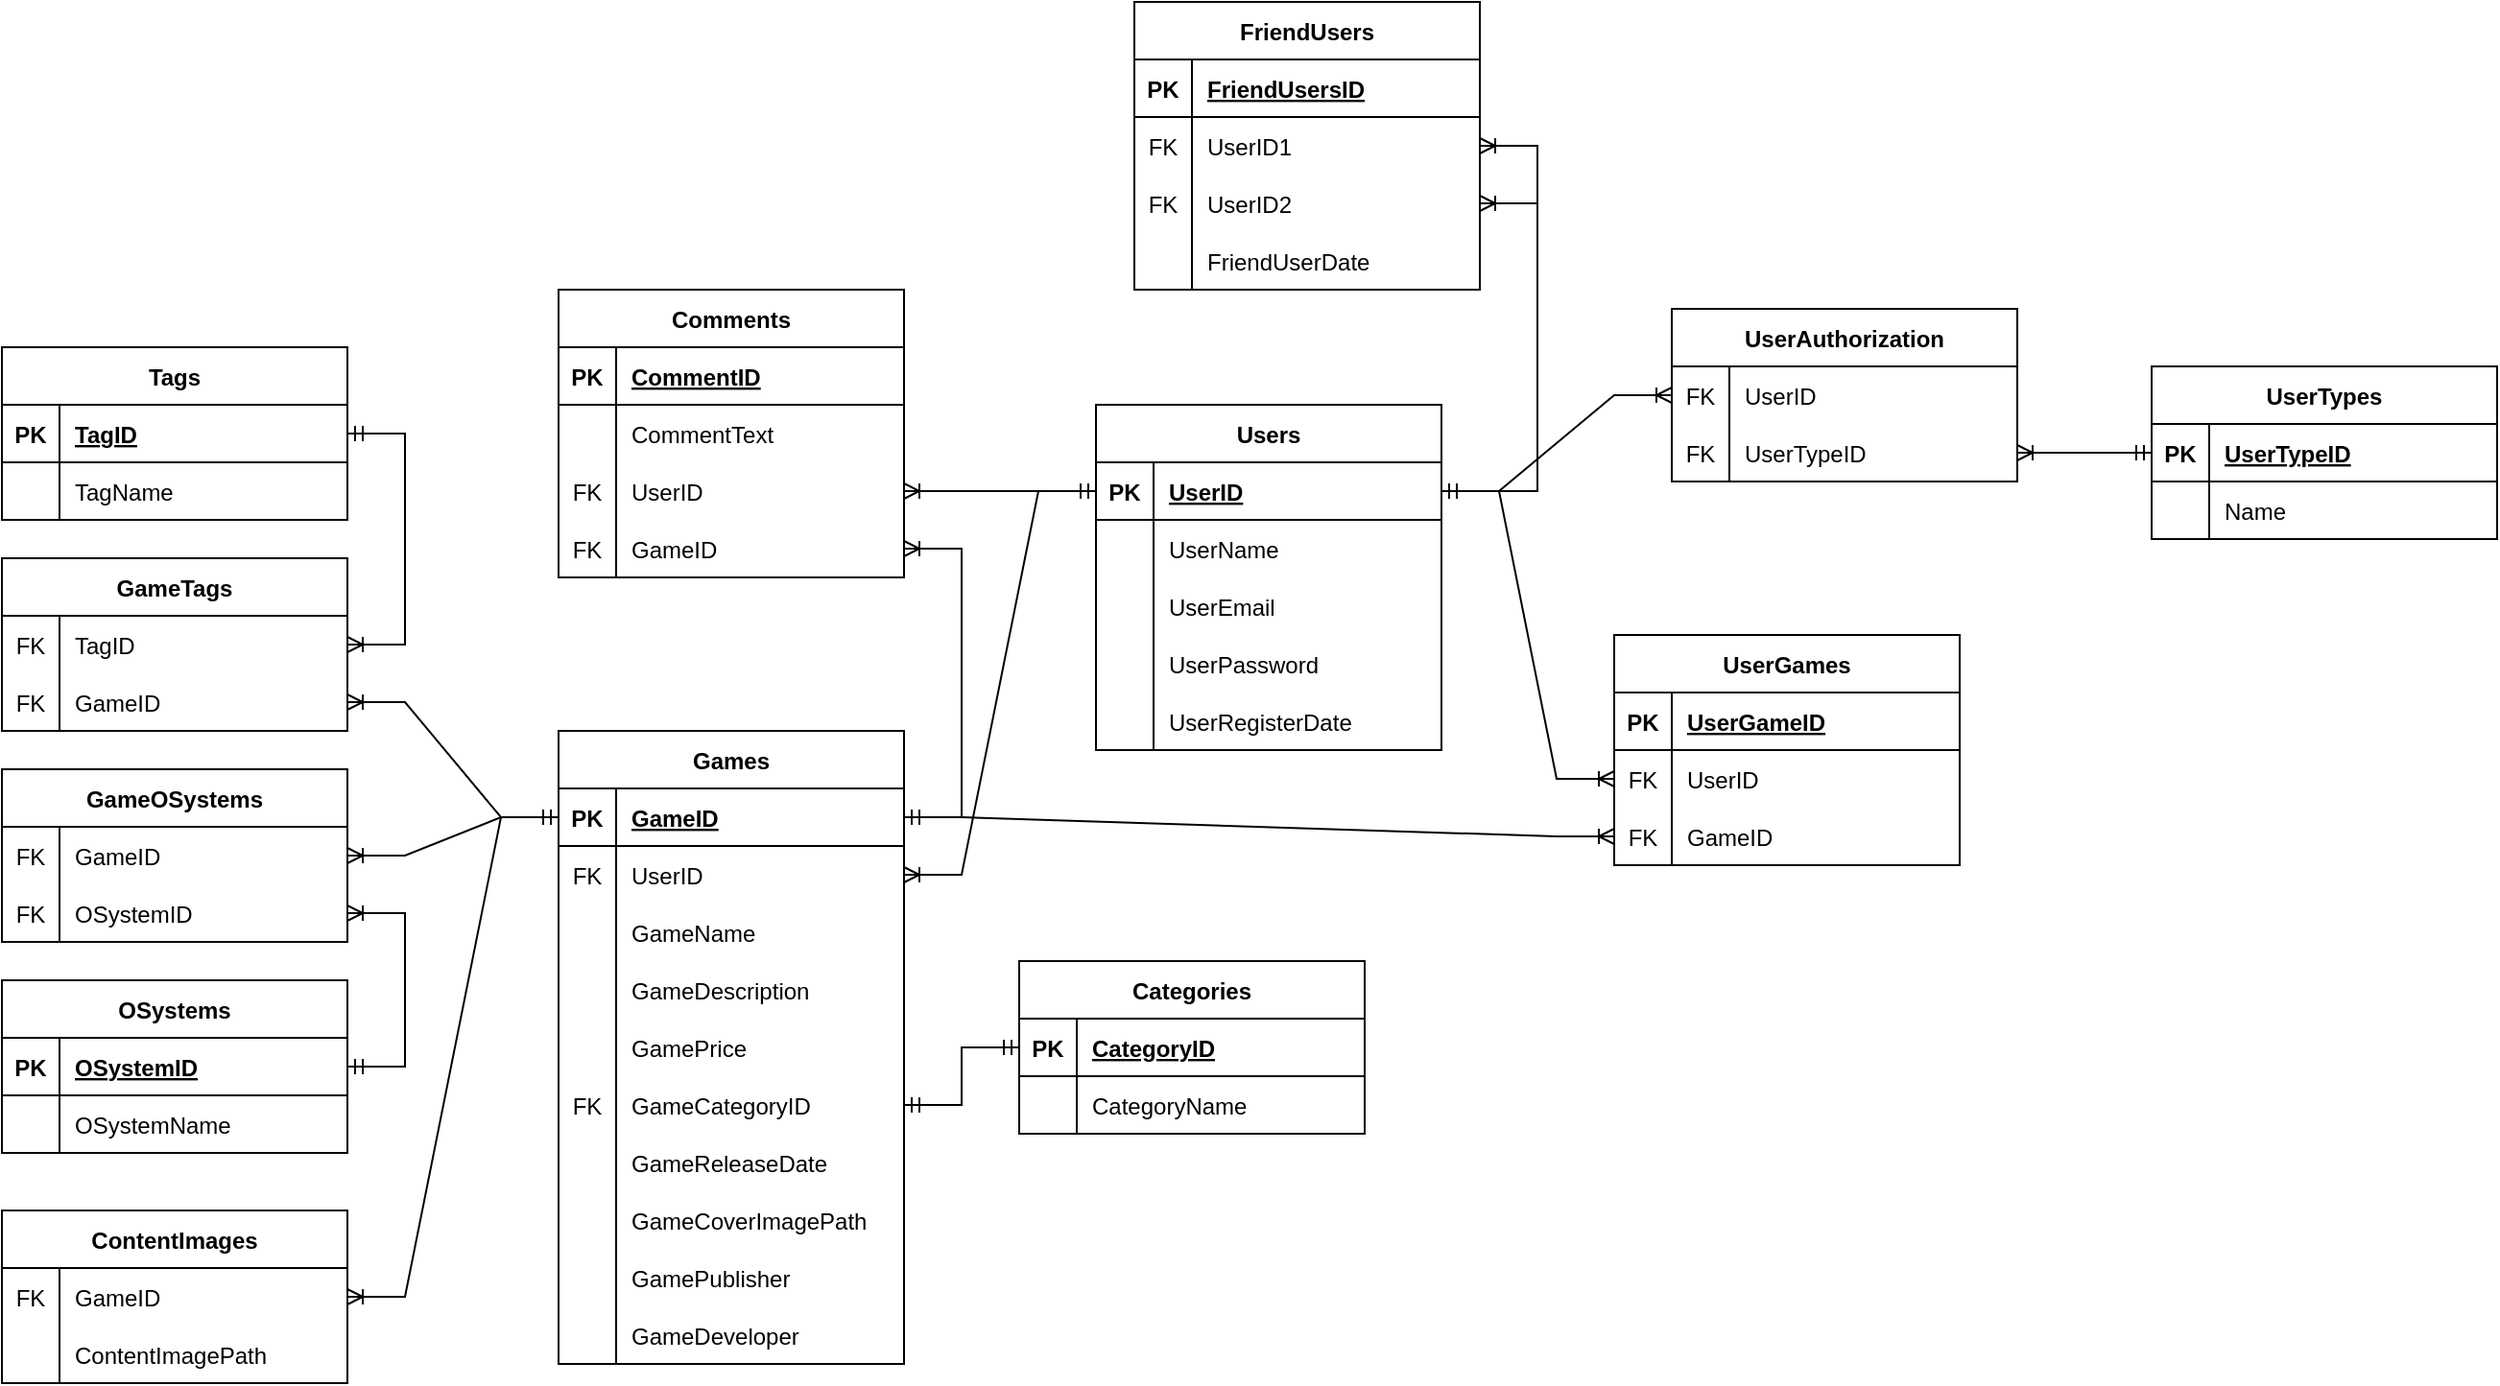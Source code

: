 <mxfile version="19.0.3" type="device"><diagram id="scyIIqfr-kpVfXz4XyPz" name="Page-1"><mxGraphModel dx="1984" dy="579" grid="1" gridSize="10" guides="1" tooltips="1" connect="1" arrows="1" fold="1" page="1" pageScale="1" pageWidth="1100" pageHeight="850" math="0" shadow="0"><root><mxCell id="0"/><mxCell id="1" parent="0"/><mxCell id="NjqpT99SdC8Gjgqc2_1B-8" value="Categories" style="shape=table;startSize=30;container=1;collapsible=1;childLayout=tableLayout;fixedRows=1;rowLines=0;fontStyle=1;align=center;resizeLast=1;" parent="1" vertex="1"><mxGeometry x="-550" y="500" width="180" height="90" as="geometry"/></mxCell><mxCell id="NjqpT99SdC8Gjgqc2_1B-9" value="" style="shape=tableRow;horizontal=0;startSize=0;swimlaneHead=0;swimlaneBody=0;fillColor=none;collapsible=0;dropTarget=0;points=[[0,0.5],[1,0.5]];portConstraint=eastwest;top=0;left=0;right=0;bottom=1;" parent="NjqpT99SdC8Gjgqc2_1B-8" vertex="1"><mxGeometry y="30" width="180" height="30" as="geometry"/></mxCell><mxCell id="NjqpT99SdC8Gjgqc2_1B-10" value="PK" style="shape=partialRectangle;connectable=0;fillColor=none;top=0;left=0;bottom=0;right=0;fontStyle=1;overflow=hidden;" parent="NjqpT99SdC8Gjgqc2_1B-9" vertex="1"><mxGeometry width="30" height="30" as="geometry"><mxRectangle width="30" height="30" as="alternateBounds"/></mxGeometry></mxCell><mxCell id="NjqpT99SdC8Gjgqc2_1B-11" value="CategoryID" style="shape=partialRectangle;connectable=0;fillColor=none;top=0;left=0;bottom=0;right=0;align=left;spacingLeft=6;fontStyle=5;overflow=hidden;" parent="NjqpT99SdC8Gjgqc2_1B-9" vertex="1"><mxGeometry x="30" width="150" height="30" as="geometry"><mxRectangle width="150" height="30" as="alternateBounds"/></mxGeometry></mxCell><mxCell id="NjqpT99SdC8Gjgqc2_1B-12" value="" style="shape=tableRow;horizontal=0;startSize=0;swimlaneHead=0;swimlaneBody=0;fillColor=none;collapsible=0;dropTarget=0;points=[[0,0.5],[1,0.5]];portConstraint=eastwest;top=0;left=0;right=0;bottom=0;" parent="NjqpT99SdC8Gjgqc2_1B-8" vertex="1"><mxGeometry y="60" width="180" height="30" as="geometry"/></mxCell><mxCell id="NjqpT99SdC8Gjgqc2_1B-13" value="" style="shape=partialRectangle;connectable=0;fillColor=none;top=0;left=0;bottom=0;right=0;editable=1;overflow=hidden;" parent="NjqpT99SdC8Gjgqc2_1B-12" vertex="1"><mxGeometry width="30" height="30" as="geometry"><mxRectangle width="30" height="30" as="alternateBounds"/></mxGeometry></mxCell><mxCell id="NjqpT99SdC8Gjgqc2_1B-14" value="CategoryName" style="shape=partialRectangle;connectable=0;fillColor=none;top=0;left=0;bottom=0;right=0;align=left;spacingLeft=6;overflow=hidden;" parent="NjqpT99SdC8Gjgqc2_1B-12" vertex="1"><mxGeometry x="30" width="150" height="30" as="geometry"><mxRectangle width="150" height="30" as="alternateBounds"/></mxGeometry></mxCell><mxCell id="NjqpT99SdC8Gjgqc2_1B-21" value="Games" style="shape=table;startSize=30;container=1;collapsible=1;childLayout=tableLayout;fixedRows=1;rowLines=0;fontStyle=1;align=center;resizeLast=1;" parent="1" vertex="1"><mxGeometry x="-790" y="380" width="180" height="330" as="geometry"/></mxCell><mxCell id="NjqpT99SdC8Gjgqc2_1B-22" value="" style="shape=tableRow;horizontal=0;startSize=0;swimlaneHead=0;swimlaneBody=0;fillColor=none;collapsible=0;dropTarget=0;points=[[0,0.5],[1,0.5]];portConstraint=eastwest;top=0;left=0;right=0;bottom=1;" parent="NjqpT99SdC8Gjgqc2_1B-21" vertex="1"><mxGeometry y="30" width="180" height="30" as="geometry"/></mxCell><mxCell id="NjqpT99SdC8Gjgqc2_1B-23" value="PK" style="shape=partialRectangle;connectable=0;fillColor=none;top=0;left=0;bottom=0;right=0;fontStyle=1;overflow=hidden;" parent="NjqpT99SdC8Gjgqc2_1B-22" vertex="1"><mxGeometry width="30" height="30" as="geometry"><mxRectangle width="30" height="30" as="alternateBounds"/></mxGeometry></mxCell><mxCell id="NjqpT99SdC8Gjgqc2_1B-24" value="GameID" style="shape=partialRectangle;connectable=0;fillColor=none;top=0;left=0;bottom=0;right=0;align=left;spacingLeft=6;fontStyle=5;overflow=hidden;" parent="NjqpT99SdC8Gjgqc2_1B-22" vertex="1"><mxGeometry x="30" width="150" height="30" as="geometry"><mxRectangle width="150" height="30" as="alternateBounds"/></mxGeometry></mxCell><mxCell id="NjqpT99SdC8Gjgqc2_1B-25" value="" style="shape=tableRow;horizontal=0;startSize=0;swimlaneHead=0;swimlaneBody=0;fillColor=none;collapsible=0;dropTarget=0;points=[[0,0.5],[1,0.5]];portConstraint=eastwest;top=0;left=0;right=0;bottom=0;" parent="NjqpT99SdC8Gjgqc2_1B-21" vertex="1"><mxGeometry y="60" width="180" height="30" as="geometry"/></mxCell><mxCell id="NjqpT99SdC8Gjgqc2_1B-26" value="FK" style="shape=partialRectangle;connectable=0;fillColor=none;top=0;left=0;bottom=0;right=0;editable=1;overflow=hidden;" parent="NjqpT99SdC8Gjgqc2_1B-25" vertex="1"><mxGeometry width="30" height="30" as="geometry"><mxRectangle width="30" height="30" as="alternateBounds"/></mxGeometry></mxCell><mxCell id="NjqpT99SdC8Gjgqc2_1B-27" value="UserID" style="shape=partialRectangle;connectable=0;fillColor=none;top=0;left=0;bottom=0;right=0;align=left;spacingLeft=6;overflow=hidden;" parent="NjqpT99SdC8Gjgqc2_1B-25" vertex="1"><mxGeometry x="30" width="150" height="30" as="geometry"><mxRectangle width="150" height="30" as="alternateBounds"/></mxGeometry></mxCell><mxCell id="QBlf91Bmi-4nDLLHjHMf-2" value="" style="shape=tableRow;horizontal=0;startSize=0;swimlaneHead=0;swimlaneBody=0;fillColor=none;collapsible=0;dropTarget=0;points=[[0,0.5],[1,0.5]];portConstraint=eastwest;top=0;left=0;right=0;bottom=0;" parent="NjqpT99SdC8Gjgqc2_1B-21" vertex="1"><mxGeometry y="90" width="180" height="30" as="geometry"/></mxCell><mxCell id="QBlf91Bmi-4nDLLHjHMf-3" value="" style="shape=partialRectangle;connectable=0;fillColor=none;top=0;left=0;bottom=0;right=0;editable=1;overflow=hidden;" parent="QBlf91Bmi-4nDLLHjHMf-2" vertex="1"><mxGeometry width="30" height="30" as="geometry"><mxRectangle width="30" height="30" as="alternateBounds"/></mxGeometry></mxCell><mxCell id="QBlf91Bmi-4nDLLHjHMf-4" value="GameName" style="shape=partialRectangle;connectable=0;fillColor=none;top=0;left=0;bottom=0;right=0;align=left;spacingLeft=6;overflow=hidden;" parent="QBlf91Bmi-4nDLLHjHMf-2" vertex="1"><mxGeometry x="30" width="150" height="30" as="geometry"><mxRectangle width="150" height="30" as="alternateBounds"/></mxGeometry></mxCell><mxCell id="TWjrCSAKdJMOep5L-eXW-1" value="" style="shape=tableRow;horizontal=0;startSize=0;swimlaneHead=0;swimlaneBody=0;fillColor=none;collapsible=0;dropTarget=0;points=[[0,0.5],[1,0.5]];portConstraint=eastwest;top=0;left=0;right=0;bottom=0;" parent="NjqpT99SdC8Gjgqc2_1B-21" vertex="1"><mxGeometry y="120" width="180" height="30" as="geometry"/></mxCell><mxCell id="TWjrCSAKdJMOep5L-eXW-2" value="" style="shape=partialRectangle;connectable=0;fillColor=none;top=0;left=0;bottom=0;right=0;editable=1;overflow=hidden;" parent="TWjrCSAKdJMOep5L-eXW-1" vertex="1"><mxGeometry width="30" height="30" as="geometry"><mxRectangle width="30" height="30" as="alternateBounds"/></mxGeometry></mxCell><mxCell id="TWjrCSAKdJMOep5L-eXW-3" value="GameDescription" style="shape=partialRectangle;connectable=0;fillColor=none;top=0;left=0;bottom=0;right=0;align=left;spacingLeft=6;overflow=hidden;" parent="TWjrCSAKdJMOep5L-eXW-1" vertex="1"><mxGeometry x="30" width="150" height="30" as="geometry"><mxRectangle width="150" height="30" as="alternateBounds"/></mxGeometry></mxCell><mxCell id="NjqpT99SdC8Gjgqc2_1B-28" value="" style="shape=tableRow;horizontal=0;startSize=0;swimlaneHead=0;swimlaneBody=0;fillColor=none;collapsible=0;dropTarget=0;points=[[0,0.5],[1,0.5]];portConstraint=eastwest;top=0;left=0;right=0;bottom=0;" parent="NjqpT99SdC8Gjgqc2_1B-21" vertex="1"><mxGeometry y="150" width="180" height="30" as="geometry"/></mxCell><mxCell id="NjqpT99SdC8Gjgqc2_1B-29" value="" style="shape=partialRectangle;connectable=0;fillColor=none;top=0;left=0;bottom=0;right=0;editable=1;overflow=hidden;" parent="NjqpT99SdC8Gjgqc2_1B-28" vertex="1"><mxGeometry width="30" height="30" as="geometry"><mxRectangle width="30" height="30" as="alternateBounds"/></mxGeometry></mxCell><mxCell id="NjqpT99SdC8Gjgqc2_1B-30" value="GamePrice" style="shape=partialRectangle;connectable=0;fillColor=none;top=0;left=0;bottom=0;right=0;align=left;spacingLeft=6;overflow=hidden;" parent="NjqpT99SdC8Gjgqc2_1B-28" vertex="1"><mxGeometry x="30" width="150" height="30" as="geometry"><mxRectangle width="150" height="30" as="alternateBounds"/></mxGeometry></mxCell><mxCell id="NjqpT99SdC8Gjgqc2_1B-31" value="" style="shape=tableRow;horizontal=0;startSize=0;swimlaneHead=0;swimlaneBody=0;fillColor=none;collapsible=0;dropTarget=0;points=[[0,0.5],[1,0.5]];portConstraint=eastwest;top=0;left=0;right=0;bottom=0;" parent="NjqpT99SdC8Gjgqc2_1B-21" vertex="1"><mxGeometry y="180" width="180" height="30" as="geometry"/></mxCell><mxCell id="NjqpT99SdC8Gjgqc2_1B-32" value="FK" style="shape=partialRectangle;connectable=0;fillColor=none;top=0;left=0;bottom=0;right=0;editable=1;overflow=hidden;" parent="NjqpT99SdC8Gjgqc2_1B-31" vertex="1"><mxGeometry width="30" height="30" as="geometry"><mxRectangle width="30" height="30" as="alternateBounds"/></mxGeometry></mxCell><mxCell id="NjqpT99SdC8Gjgqc2_1B-33" value="GameCategoryID" style="shape=partialRectangle;connectable=0;fillColor=none;top=0;left=0;bottom=0;right=0;align=left;spacingLeft=6;overflow=hidden;" parent="NjqpT99SdC8Gjgqc2_1B-31" vertex="1"><mxGeometry x="30" width="150" height="30" as="geometry"><mxRectangle width="150" height="30" as="alternateBounds"/></mxGeometry></mxCell><mxCell id="VVnGTxuA9NCkYl98mLAc-2" value="" style="shape=tableRow;horizontal=0;startSize=0;swimlaneHead=0;swimlaneBody=0;fillColor=none;collapsible=0;dropTarget=0;points=[[0,0.5],[1,0.5]];portConstraint=eastwest;top=0;left=0;right=0;bottom=0;" parent="NjqpT99SdC8Gjgqc2_1B-21" vertex="1"><mxGeometry y="210" width="180" height="30" as="geometry"/></mxCell><mxCell id="VVnGTxuA9NCkYl98mLAc-3" value="" style="shape=partialRectangle;connectable=0;fillColor=none;top=0;left=0;bottom=0;right=0;editable=1;overflow=hidden;" parent="VVnGTxuA9NCkYl98mLAc-2" vertex="1"><mxGeometry width="30" height="30" as="geometry"><mxRectangle width="30" height="30" as="alternateBounds"/></mxGeometry></mxCell><mxCell id="VVnGTxuA9NCkYl98mLAc-4" value="GameReleaseDate" style="shape=partialRectangle;connectable=0;fillColor=none;top=0;left=0;bottom=0;right=0;align=left;spacingLeft=6;overflow=hidden;" parent="VVnGTxuA9NCkYl98mLAc-2" vertex="1"><mxGeometry x="30" width="150" height="30" as="geometry"><mxRectangle width="150" height="30" as="alternateBounds"/></mxGeometry></mxCell><mxCell id="VVnGTxuA9NCkYl98mLAc-215" value="" style="shape=tableRow;horizontal=0;startSize=0;swimlaneHead=0;swimlaneBody=0;fillColor=none;collapsible=0;dropTarget=0;points=[[0,0.5],[1,0.5]];portConstraint=eastwest;top=0;left=0;right=0;bottom=0;" parent="NjqpT99SdC8Gjgqc2_1B-21" vertex="1"><mxGeometry y="240" width="180" height="30" as="geometry"/></mxCell><mxCell id="VVnGTxuA9NCkYl98mLAc-216" value="" style="shape=partialRectangle;connectable=0;fillColor=none;top=0;left=0;bottom=0;right=0;editable=1;overflow=hidden;" parent="VVnGTxuA9NCkYl98mLAc-215" vertex="1"><mxGeometry width="30" height="30" as="geometry"><mxRectangle width="30" height="30" as="alternateBounds"/></mxGeometry></mxCell><mxCell id="VVnGTxuA9NCkYl98mLAc-217" value="GameCoverImagePath" style="shape=partialRectangle;connectable=0;fillColor=none;top=0;left=0;bottom=0;right=0;align=left;spacingLeft=6;overflow=hidden;" parent="VVnGTxuA9NCkYl98mLAc-215" vertex="1"><mxGeometry x="30" width="150" height="30" as="geometry"><mxRectangle width="150" height="30" as="alternateBounds"/></mxGeometry></mxCell><mxCell id="TWjrCSAKdJMOep5L-eXW-4" value="" style="shape=tableRow;horizontal=0;startSize=0;swimlaneHead=0;swimlaneBody=0;fillColor=none;collapsible=0;dropTarget=0;points=[[0,0.5],[1,0.5]];portConstraint=eastwest;top=0;left=0;right=0;bottom=0;" parent="NjqpT99SdC8Gjgqc2_1B-21" vertex="1"><mxGeometry y="270" width="180" height="30" as="geometry"/></mxCell><mxCell id="TWjrCSAKdJMOep5L-eXW-5" value="" style="shape=partialRectangle;connectable=0;fillColor=none;top=0;left=0;bottom=0;right=0;editable=1;overflow=hidden;" parent="TWjrCSAKdJMOep5L-eXW-4" vertex="1"><mxGeometry width="30" height="30" as="geometry"><mxRectangle width="30" height="30" as="alternateBounds"/></mxGeometry></mxCell><mxCell id="TWjrCSAKdJMOep5L-eXW-6" value="GamePublisher" style="shape=partialRectangle;connectable=0;fillColor=none;top=0;left=0;bottom=0;right=0;align=left;spacingLeft=6;overflow=hidden;" parent="TWjrCSAKdJMOep5L-eXW-4" vertex="1"><mxGeometry x="30" width="150" height="30" as="geometry"><mxRectangle width="150" height="30" as="alternateBounds"/></mxGeometry></mxCell><mxCell id="TWjrCSAKdJMOep5L-eXW-7" value="" style="shape=tableRow;horizontal=0;startSize=0;swimlaneHead=0;swimlaneBody=0;fillColor=none;collapsible=0;dropTarget=0;points=[[0,0.5],[1,0.5]];portConstraint=eastwest;top=0;left=0;right=0;bottom=0;" parent="NjqpT99SdC8Gjgqc2_1B-21" vertex="1"><mxGeometry y="300" width="180" height="30" as="geometry"/></mxCell><mxCell id="TWjrCSAKdJMOep5L-eXW-8" value="" style="shape=partialRectangle;connectable=0;fillColor=none;top=0;left=0;bottom=0;right=0;editable=1;overflow=hidden;" parent="TWjrCSAKdJMOep5L-eXW-7" vertex="1"><mxGeometry width="30" height="30" as="geometry"><mxRectangle width="30" height="30" as="alternateBounds"/></mxGeometry></mxCell><mxCell id="TWjrCSAKdJMOep5L-eXW-9" value="GameDeveloper" style="shape=partialRectangle;connectable=0;fillColor=none;top=0;left=0;bottom=0;right=0;align=left;spacingLeft=6;overflow=hidden;" parent="TWjrCSAKdJMOep5L-eXW-7" vertex="1"><mxGeometry x="30" width="150" height="30" as="geometry"><mxRectangle width="150" height="30" as="alternateBounds"/></mxGeometry></mxCell><mxCell id="VVnGTxuA9NCkYl98mLAc-77" value="Users" style="shape=table;startSize=30;container=1;collapsible=1;childLayout=tableLayout;fixedRows=1;rowLines=0;fontStyle=1;align=center;resizeLast=1;" parent="1" vertex="1"><mxGeometry x="-510" y="210" width="180" height="180" as="geometry"/></mxCell><mxCell id="VVnGTxuA9NCkYl98mLAc-78" value="" style="shape=tableRow;horizontal=0;startSize=0;swimlaneHead=0;swimlaneBody=0;fillColor=none;collapsible=0;dropTarget=0;points=[[0,0.5],[1,0.5]];portConstraint=eastwest;top=0;left=0;right=0;bottom=1;" parent="VVnGTxuA9NCkYl98mLAc-77" vertex="1"><mxGeometry y="30" width="180" height="30" as="geometry"/></mxCell><mxCell id="VVnGTxuA9NCkYl98mLAc-79" value="PK" style="shape=partialRectangle;connectable=0;fillColor=none;top=0;left=0;bottom=0;right=0;fontStyle=1;overflow=hidden;" parent="VVnGTxuA9NCkYl98mLAc-78" vertex="1"><mxGeometry width="30" height="30" as="geometry"><mxRectangle width="30" height="30" as="alternateBounds"/></mxGeometry></mxCell><mxCell id="VVnGTxuA9NCkYl98mLAc-80" value="UserID" style="shape=partialRectangle;connectable=0;fillColor=none;top=0;left=0;bottom=0;right=0;align=left;spacingLeft=6;fontStyle=5;overflow=hidden;" parent="VVnGTxuA9NCkYl98mLAc-78" vertex="1"><mxGeometry x="30" width="150" height="30" as="geometry"><mxRectangle width="150" height="30" as="alternateBounds"/></mxGeometry></mxCell><mxCell id="VVnGTxuA9NCkYl98mLAc-84" value="" style="shape=tableRow;horizontal=0;startSize=0;swimlaneHead=0;swimlaneBody=0;fillColor=none;collapsible=0;dropTarget=0;points=[[0,0.5],[1,0.5]];portConstraint=eastwest;top=0;left=0;right=0;bottom=0;" parent="VVnGTxuA9NCkYl98mLAc-77" vertex="1"><mxGeometry y="60" width="180" height="30" as="geometry"/></mxCell><mxCell id="VVnGTxuA9NCkYl98mLAc-85" value="" style="shape=partialRectangle;connectable=0;fillColor=none;top=0;left=0;bottom=0;right=0;editable=1;overflow=hidden;" parent="VVnGTxuA9NCkYl98mLAc-84" vertex="1"><mxGeometry width="30" height="30" as="geometry"><mxRectangle width="30" height="30" as="alternateBounds"/></mxGeometry></mxCell><mxCell id="VVnGTxuA9NCkYl98mLAc-86" value="UserName" style="shape=partialRectangle;connectable=0;fillColor=none;top=0;left=0;bottom=0;right=0;align=left;spacingLeft=6;overflow=hidden;" parent="VVnGTxuA9NCkYl98mLAc-84" vertex="1"><mxGeometry x="30" width="150" height="30" as="geometry"><mxRectangle width="150" height="30" as="alternateBounds"/></mxGeometry></mxCell><mxCell id="VVnGTxuA9NCkYl98mLAc-87" value="" style="shape=tableRow;horizontal=0;startSize=0;swimlaneHead=0;swimlaneBody=0;fillColor=none;collapsible=0;dropTarget=0;points=[[0,0.5],[1,0.5]];portConstraint=eastwest;top=0;left=0;right=0;bottom=0;" parent="VVnGTxuA9NCkYl98mLAc-77" vertex="1"><mxGeometry y="90" width="180" height="30" as="geometry"/></mxCell><mxCell id="VVnGTxuA9NCkYl98mLAc-88" value="" style="shape=partialRectangle;connectable=0;fillColor=none;top=0;left=0;bottom=0;right=0;editable=1;overflow=hidden;" parent="VVnGTxuA9NCkYl98mLAc-87" vertex="1"><mxGeometry width="30" height="30" as="geometry"><mxRectangle width="30" height="30" as="alternateBounds"/></mxGeometry></mxCell><mxCell id="VVnGTxuA9NCkYl98mLAc-89" value="UserEmail" style="shape=partialRectangle;connectable=0;fillColor=none;top=0;left=0;bottom=0;right=0;align=left;spacingLeft=6;overflow=hidden;" parent="VVnGTxuA9NCkYl98mLAc-87" vertex="1"><mxGeometry x="30" width="150" height="30" as="geometry"><mxRectangle width="150" height="30" as="alternateBounds"/></mxGeometry></mxCell><mxCell id="VVnGTxuA9NCkYl98mLAc-90" value="" style="shape=tableRow;horizontal=0;startSize=0;swimlaneHead=0;swimlaneBody=0;fillColor=none;collapsible=0;dropTarget=0;points=[[0,0.5],[1,0.5]];portConstraint=eastwest;top=0;left=0;right=0;bottom=0;" parent="VVnGTxuA9NCkYl98mLAc-77" vertex="1"><mxGeometry y="120" width="180" height="30" as="geometry"/></mxCell><mxCell id="VVnGTxuA9NCkYl98mLAc-91" value="" style="shape=partialRectangle;connectable=0;fillColor=none;top=0;left=0;bottom=0;right=0;editable=1;overflow=hidden;" parent="VVnGTxuA9NCkYl98mLAc-90" vertex="1"><mxGeometry width="30" height="30" as="geometry"><mxRectangle width="30" height="30" as="alternateBounds"/></mxGeometry></mxCell><mxCell id="VVnGTxuA9NCkYl98mLAc-92" value="UserPassword" style="shape=partialRectangle;connectable=0;fillColor=none;top=0;left=0;bottom=0;right=0;align=left;spacingLeft=6;overflow=hidden;" parent="VVnGTxuA9NCkYl98mLAc-90" vertex="1"><mxGeometry x="30" width="150" height="30" as="geometry"><mxRectangle width="150" height="30" as="alternateBounds"/></mxGeometry></mxCell><mxCell id="VVnGTxuA9NCkYl98mLAc-151" value="" style="shape=tableRow;horizontal=0;startSize=0;swimlaneHead=0;swimlaneBody=0;fillColor=none;collapsible=0;dropTarget=0;points=[[0,0.5],[1,0.5]];portConstraint=eastwest;top=0;left=0;right=0;bottom=0;" parent="VVnGTxuA9NCkYl98mLAc-77" vertex="1"><mxGeometry y="150" width="180" height="30" as="geometry"/></mxCell><mxCell id="VVnGTxuA9NCkYl98mLAc-152" value="" style="shape=partialRectangle;connectable=0;fillColor=none;top=0;left=0;bottom=0;right=0;editable=1;overflow=hidden;" parent="VVnGTxuA9NCkYl98mLAc-151" vertex="1"><mxGeometry width="30" height="30" as="geometry"><mxRectangle width="30" height="30" as="alternateBounds"/></mxGeometry></mxCell><mxCell id="VVnGTxuA9NCkYl98mLAc-153" value="UserRegisterDate" style="shape=partialRectangle;connectable=0;fillColor=none;top=0;left=0;bottom=0;right=0;align=left;spacingLeft=6;overflow=hidden;" parent="VVnGTxuA9NCkYl98mLAc-151" vertex="1"><mxGeometry x="30" width="150" height="30" as="geometry"><mxRectangle width="150" height="30" as="alternateBounds"/></mxGeometry></mxCell><mxCell id="VVnGTxuA9NCkYl98mLAc-110" value="UserTypes" style="shape=table;startSize=30;container=1;collapsible=1;childLayout=tableLayout;fixedRows=1;rowLines=0;fontStyle=1;align=center;resizeLast=1;" parent="1" vertex="1"><mxGeometry x="40" y="190" width="180" height="90" as="geometry"/></mxCell><mxCell id="VVnGTxuA9NCkYl98mLAc-111" value="" style="shape=tableRow;horizontal=0;startSize=0;swimlaneHead=0;swimlaneBody=0;fillColor=none;collapsible=0;dropTarget=0;points=[[0,0.5],[1,0.5]];portConstraint=eastwest;top=0;left=0;right=0;bottom=1;" parent="VVnGTxuA9NCkYl98mLAc-110" vertex="1"><mxGeometry y="30" width="180" height="30" as="geometry"/></mxCell><mxCell id="VVnGTxuA9NCkYl98mLAc-112" value="PK" style="shape=partialRectangle;connectable=0;fillColor=none;top=0;left=0;bottom=0;right=0;fontStyle=1;overflow=hidden;" parent="VVnGTxuA9NCkYl98mLAc-111" vertex="1"><mxGeometry width="30" height="30" as="geometry"><mxRectangle width="30" height="30" as="alternateBounds"/></mxGeometry></mxCell><mxCell id="VVnGTxuA9NCkYl98mLAc-113" value="UserTypeID" style="shape=partialRectangle;connectable=0;fillColor=none;top=0;left=0;bottom=0;right=0;align=left;spacingLeft=6;fontStyle=5;overflow=hidden;" parent="VVnGTxuA9NCkYl98mLAc-111" vertex="1"><mxGeometry x="30" width="150" height="30" as="geometry"><mxRectangle width="150" height="30" as="alternateBounds"/></mxGeometry></mxCell><mxCell id="VVnGTxuA9NCkYl98mLAc-114" value="" style="shape=tableRow;horizontal=0;startSize=0;swimlaneHead=0;swimlaneBody=0;fillColor=none;collapsible=0;dropTarget=0;points=[[0,0.5],[1,0.5]];portConstraint=eastwest;top=0;left=0;right=0;bottom=0;" parent="VVnGTxuA9NCkYl98mLAc-110" vertex="1"><mxGeometry y="60" width="180" height="30" as="geometry"/></mxCell><mxCell id="VVnGTxuA9NCkYl98mLAc-115" value="" style="shape=partialRectangle;connectable=0;fillColor=none;top=0;left=0;bottom=0;right=0;editable=1;overflow=hidden;" parent="VVnGTxuA9NCkYl98mLAc-114" vertex="1"><mxGeometry width="30" height="30" as="geometry"><mxRectangle width="30" height="30" as="alternateBounds"/></mxGeometry></mxCell><mxCell id="VVnGTxuA9NCkYl98mLAc-116" value="Name" style="shape=partialRectangle;connectable=0;fillColor=none;top=0;left=0;bottom=0;right=0;align=left;spacingLeft=6;overflow=hidden;" parent="VVnGTxuA9NCkYl98mLAc-114" vertex="1"><mxGeometry x="30" width="150" height="30" as="geometry"><mxRectangle width="150" height="30" as="alternateBounds"/></mxGeometry></mxCell><mxCell id="VVnGTxuA9NCkYl98mLAc-123" value="UserAuthorization" style="shape=table;startSize=30;container=1;collapsible=1;childLayout=tableLayout;fixedRows=1;rowLines=0;fontStyle=1;align=center;resizeLast=1;" parent="1" vertex="1"><mxGeometry x="-210" y="160" width="180" height="90" as="geometry"/></mxCell><mxCell id="VVnGTxuA9NCkYl98mLAc-127" value="" style="shape=tableRow;horizontal=0;startSize=0;swimlaneHead=0;swimlaneBody=0;fillColor=none;collapsible=0;dropTarget=0;points=[[0,0.5],[1,0.5]];portConstraint=eastwest;top=0;left=0;right=0;bottom=0;" parent="VVnGTxuA9NCkYl98mLAc-123" vertex="1"><mxGeometry y="30" width="180" height="30" as="geometry"/></mxCell><mxCell id="VVnGTxuA9NCkYl98mLAc-128" value="FK" style="shape=partialRectangle;connectable=0;fillColor=none;top=0;left=0;bottom=0;right=0;editable=1;overflow=hidden;" parent="VVnGTxuA9NCkYl98mLAc-127" vertex="1"><mxGeometry width="30" height="30" as="geometry"><mxRectangle width="30" height="30" as="alternateBounds"/></mxGeometry></mxCell><mxCell id="VVnGTxuA9NCkYl98mLAc-129" value="UserID" style="shape=partialRectangle;connectable=0;fillColor=none;top=0;left=0;bottom=0;right=0;align=left;spacingLeft=6;overflow=hidden;" parent="VVnGTxuA9NCkYl98mLAc-127" vertex="1"><mxGeometry x="30" width="150" height="30" as="geometry"><mxRectangle width="150" height="30" as="alternateBounds"/></mxGeometry></mxCell><mxCell id="VVnGTxuA9NCkYl98mLAc-130" value="" style="shape=tableRow;horizontal=0;startSize=0;swimlaneHead=0;swimlaneBody=0;fillColor=none;collapsible=0;dropTarget=0;points=[[0,0.5],[1,0.5]];portConstraint=eastwest;top=0;left=0;right=0;bottom=0;" parent="VVnGTxuA9NCkYl98mLAc-123" vertex="1"><mxGeometry y="60" width="180" height="30" as="geometry"/></mxCell><mxCell id="VVnGTxuA9NCkYl98mLAc-131" value="FK" style="shape=partialRectangle;connectable=0;fillColor=none;top=0;left=0;bottom=0;right=0;editable=1;overflow=hidden;" parent="VVnGTxuA9NCkYl98mLAc-130" vertex="1"><mxGeometry width="30" height="30" as="geometry"><mxRectangle width="30" height="30" as="alternateBounds"/></mxGeometry></mxCell><mxCell id="VVnGTxuA9NCkYl98mLAc-132" value="UserTypeID" style="shape=partialRectangle;connectable=0;fillColor=none;top=0;left=0;bottom=0;right=0;align=left;spacingLeft=6;overflow=hidden;" parent="VVnGTxuA9NCkYl98mLAc-130" vertex="1"><mxGeometry x="30" width="150" height="30" as="geometry"><mxRectangle width="150" height="30" as="alternateBounds"/></mxGeometry></mxCell><mxCell id="VVnGTxuA9NCkYl98mLAc-136" value="" style="edgeStyle=entityRelationEdgeStyle;fontSize=12;html=1;endArrow=ERoneToMany;startArrow=ERmandOne;rounded=0;" parent="1" source="VVnGTxuA9NCkYl98mLAc-78" target="VVnGTxuA9NCkYl98mLAc-127" edge="1"><mxGeometry width="100" height="100" relative="1" as="geometry"><mxPoint x="240" y="360" as="sourcePoint"/><mxPoint x="340" y="260" as="targetPoint"/></mxGeometry></mxCell><mxCell id="VVnGTxuA9NCkYl98mLAc-137" value="" style="edgeStyle=entityRelationEdgeStyle;fontSize=12;html=1;endArrow=ERoneToMany;startArrow=ERmandOne;rounded=0;" parent="1" source="VVnGTxuA9NCkYl98mLAc-111" target="VVnGTxuA9NCkYl98mLAc-130" edge="1"><mxGeometry width="100" height="100" relative="1" as="geometry"><mxPoint x="465" y="90" as="sourcePoint"/><mxPoint x="365" y="180" as="targetPoint"/></mxGeometry></mxCell><mxCell id="VVnGTxuA9NCkYl98mLAc-154" value="" style="edgeStyle=entityRelationEdgeStyle;fontSize=12;html=1;endArrow=ERoneToMany;startArrow=ERmandOne;rounded=0;" parent="1" source="VVnGTxuA9NCkYl98mLAc-78" target="fNot_JfFSw4qTGY6YxGB-5" edge="1"><mxGeometry width="100" height="100" relative="1" as="geometry"><mxPoint x="150" y="310" as="sourcePoint"/><mxPoint x="-230" y="395" as="targetPoint"/></mxGeometry></mxCell><mxCell id="VVnGTxuA9NCkYl98mLAc-155" value="" style="edgeStyle=entityRelationEdgeStyle;fontSize=12;html=1;endArrow=ERoneToMany;startArrow=ERmandOne;rounded=0;" parent="1" source="NjqpT99SdC8Gjgqc2_1B-22" target="fNot_JfFSw4qTGY6YxGB-8" edge="1"><mxGeometry width="100" height="100" relative="1" as="geometry"><mxPoint x="-440" y="290" as="sourcePoint"/><mxPoint x="-230" y="425" as="targetPoint"/></mxGeometry></mxCell><mxCell id="VVnGTxuA9NCkYl98mLAc-156" value="Tags" style="shape=table;startSize=30;container=1;collapsible=1;childLayout=tableLayout;fixedRows=1;rowLines=0;fontStyle=1;align=center;resizeLast=1;" parent="1" vertex="1"><mxGeometry x="-1080" y="180" width="180" height="90" as="geometry"/></mxCell><mxCell id="VVnGTxuA9NCkYl98mLAc-157" value="" style="shape=tableRow;horizontal=0;startSize=0;swimlaneHead=0;swimlaneBody=0;fillColor=none;collapsible=0;dropTarget=0;points=[[0,0.5],[1,0.5]];portConstraint=eastwest;top=0;left=0;right=0;bottom=1;" parent="VVnGTxuA9NCkYl98mLAc-156" vertex="1"><mxGeometry y="30" width="180" height="30" as="geometry"/></mxCell><mxCell id="VVnGTxuA9NCkYl98mLAc-158" value="PK" style="shape=partialRectangle;connectable=0;fillColor=none;top=0;left=0;bottom=0;right=0;fontStyle=1;overflow=hidden;" parent="VVnGTxuA9NCkYl98mLAc-157" vertex="1"><mxGeometry width="30" height="30" as="geometry"><mxRectangle width="30" height="30" as="alternateBounds"/></mxGeometry></mxCell><mxCell id="VVnGTxuA9NCkYl98mLAc-159" value="TagID" style="shape=partialRectangle;connectable=0;fillColor=none;top=0;left=0;bottom=0;right=0;align=left;spacingLeft=6;fontStyle=5;overflow=hidden;" parent="VVnGTxuA9NCkYl98mLAc-157" vertex="1"><mxGeometry x="30" width="150" height="30" as="geometry"><mxRectangle width="150" height="30" as="alternateBounds"/></mxGeometry></mxCell><mxCell id="VVnGTxuA9NCkYl98mLAc-160" value="" style="shape=tableRow;horizontal=0;startSize=0;swimlaneHead=0;swimlaneBody=0;fillColor=none;collapsible=0;dropTarget=0;points=[[0,0.5],[1,0.5]];portConstraint=eastwest;top=0;left=0;right=0;bottom=0;" parent="VVnGTxuA9NCkYl98mLAc-156" vertex="1"><mxGeometry y="60" width="180" height="30" as="geometry"/></mxCell><mxCell id="VVnGTxuA9NCkYl98mLAc-161" value="" style="shape=partialRectangle;connectable=0;fillColor=none;top=0;left=0;bottom=0;right=0;editable=1;overflow=hidden;" parent="VVnGTxuA9NCkYl98mLAc-160" vertex="1"><mxGeometry width="30" height="30" as="geometry"><mxRectangle width="30" height="30" as="alternateBounds"/></mxGeometry></mxCell><mxCell id="VVnGTxuA9NCkYl98mLAc-162" value="TagName" style="shape=partialRectangle;connectable=0;fillColor=none;top=0;left=0;bottom=0;right=0;align=left;spacingLeft=6;overflow=hidden;" parent="VVnGTxuA9NCkYl98mLAc-160" vertex="1"><mxGeometry x="30" width="150" height="30" as="geometry"><mxRectangle width="150" height="30" as="alternateBounds"/></mxGeometry></mxCell><mxCell id="VVnGTxuA9NCkYl98mLAc-169" value="GameTags" style="shape=table;startSize=30;container=1;collapsible=1;childLayout=tableLayout;fixedRows=1;rowLines=0;fontStyle=1;align=center;resizeLast=1;" parent="1" vertex="1"><mxGeometry x="-1080" y="290" width="180" height="90" as="geometry"/></mxCell><mxCell id="VVnGTxuA9NCkYl98mLAc-176" value="" style="shape=tableRow;horizontal=0;startSize=0;swimlaneHead=0;swimlaneBody=0;fillColor=none;collapsible=0;dropTarget=0;points=[[0,0.5],[1,0.5]];portConstraint=eastwest;top=0;left=0;right=0;bottom=0;" parent="VVnGTxuA9NCkYl98mLAc-169" vertex="1"><mxGeometry y="30" width="180" height="30" as="geometry"/></mxCell><mxCell id="VVnGTxuA9NCkYl98mLAc-177" value="FK" style="shape=partialRectangle;connectable=0;fillColor=none;top=0;left=0;bottom=0;right=0;editable=1;overflow=hidden;" parent="VVnGTxuA9NCkYl98mLAc-176" vertex="1"><mxGeometry width="30" height="30" as="geometry"><mxRectangle width="30" height="30" as="alternateBounds"/></mxGeometry></mxCell><mxCell id="VVnGTxuA9NCkYl98mLAc-178" value="TagID" style="shape=partialRectangle;connectable=0;fillColor=none;top=0;left=0;bottom=0;right=0;align=left;spacingLeft=6;overflow=hidden;" parent="VVnGTxuA9NCkYl98mLAc-176" vertex="1"><mxGeometry x="30" width="150" height="30" as="geometry"><mxRectangle width="150" height="30" as="alternateBounds"/></mxGeometry></mxCell><mxCell id="VVnGTxuA9NCkYl98mLAc-173" value="" style="shape=tableRow;horizontal=0;startSize=0;swimlaneHead=0;swimlaneBody=0;fillColor=none;collapsible=0;dropTarget=0;points=[[0,0.5],[1,0.5]];portConstraint=eastwest;top=0;left=0;right=0;bottom=0;" parent="VVnGTxuA9NCkYl98mLAc-169" vertex="1"><mxGeometry y="60" width="180" height="30" as="geometry"/></mxCell><mxCell id="VVnGTxuA9NCkYl98mLAc-174" value="FK" style="shape=partialRectangle;connectable=0;fillColor=none;top=0;left=0;bottom=0;right=0;editable=1;overflow=hidden;" parent="VVnGTxuA9NCkYl98mLAc-173" vertex="1"><mxGeometry width="30" height="30" as="geometry"><mxRectangle width="30" height="30" as="alternateBounds"/></mxGeometry></mxCell><mxCell id="VVnGTxuA9NCkYl98mLAc-175" value="GameID" style="shape=partialRectangle;connectable=0;fillColor=none;top=0;left=0;bottom=0;right=0;align=left;spacingLeft=6;overflow=hidden;" parent="VVnGTxuA9NCkYl98mLAc-173" vertex="1"><mxGeometry x="30" width="150" height="30" as="geometry"><mxRectangle width="150" height="30" as="alternateBounds"/></mxGeometry></mxCell><mxCell id="VVnGTxuA9NCkYl98mLAc-182" value="" style="edgeStyle=entityRelationEdgeStyle;fontSize=12;html=1;endArrow=ERoneToMany;startArrow=ERmandOne;rounded=0;" parent="1" source="NjqpT99SdC8Gjgqc2_1B-22" target="VVnGTxuA9NCkYl98mLAc-173" edge="1"><mxGeometry width="100" height="100" relative="1" as="geometry"><mxPoint x="-620" y="390" as="sourcePoint"/><mxPoint x="-520" y="290" as="targetPoint"/></mxGeometry></mxCell><mxCell id="VVnGTxuA9NCkYl98mLAc-184" value="FriendUsers" style="shape=table;startSize=30;container=1;collapsible=1;childLayout=tableLayout;fixedRows=1;rowLines=0;fontStyle=1;align=center;resizeLast=1;" parent="1" vertex="1"><mxGeometry x="-490" width="180" height="150" as="geometry"/></mxCell><mxCell id="VVnGTxuA9NCkYl98mLAc-185" value="" style="shape=tableRow;horizontal=0;startSize=0;swimlaneHead=0;swimlaneBody=0;fillColor=none;collapsible=0;dropTarget=0;points=[[0,0.5],[1,0.5]];portConstraint=eastwest;top=0;left=0;right=0;bottom=1;" parent="VVnGTxuA9NCkYl98mLAc-184" vertex="1"><mxGeometry y="30" width="180" height="30" as="geometry"/></mxCell><mxCell id="VVnGTxuA9NCkYl98mLAc-186" value="PK" style="shape=partialRectangle;connectable=0;fillColor=none;top=0;left=0;bottom=0;right=0;fontStyle=1;overflow=hidden;" parent="VVnGTxuA9NCkYl98mLAc-185" vertex="1"><mxGeometry width="30" height="30" as="geometry"><mxRectangle width="30" height="30" as="alternateBounds"/></mxGeometry></mxCell><mxCell id="VVnGTxuA9NCkYl98mLAc-187" value="FriendUsersID" style="shape=partialRectangle;connectable=0;fillColor=none;top=0;left=0;bottom=0;right=0;align=left;spacingLeft=6;fontStyle=5;overflow=hidden;" parent="VVnGTxuA9NCkYl98mLAc-185" vertex="1"><mxGeometry x="30" width="150" height="30" as="geometry"><mxRectangle width="150" height="30" as="alternateBounds"/></mxGeometry></mxCell><mxCell id="VVnGTxuA9NCkYl98mLAc-188" value="" style="shape=tableRow;horizontal=0;startSize=0;swimlaneHead=0;swimlaneBody=0;fillColor=none;collapsible=0;dropTarget=0;points=[[0,0.5],[1,0.5]];portConstraint=eastwest;top=0;left=0;right=0;bottom=0;" parent="VVnGTxuA9NCkYl98mLAc-184" vertex="1"><mxGeometry y="60" width="180" height="30" as="geometry"/></mxCell><mxCell id="VVnGTxuA9NCkYl98mLAc-189" value="FK" style="shape=partialRectangle;connectable=0;fillColor=none;top=0;left=0;bottom=0;right=0;editable=1;overflow=hidden;" parent="VVnGTxuA9NCkYl98mLAc-188" vertex="1"><mxGeometry width="30" height="30" as="geometry"><mxRectangle width="30" height="30" as="alternateBounds"/></mxGeometry></mxCell><mxCell id="VVnGTxuA9NCkYl98mLAc-190" value="UserID1" style="shape=partialRectangle;connectable=0;fillColor=none;top=0;left=0;bottom=0;right=0;align=left;spacingLeft=6;overflow=hidden;" parent="VVnGTxuA9NCkYl98mLAc-188" vertex="1"><mxGeometry x="30" width="150" height="30" as="geometry"><mxRectangle width="150" height="30" as="alternateBounds"/></mxGeometry></mxCell><mxCell id="VVnGTxuA9NCkYl98mLAc-191" value="" style="shape=tableRow;horizontal=0;startSize=0;swimlaneHead=0;swimlaneBody=0;fillColor=none;collapsible=0;dropTarget=0;points=[[0,0.5],[1,0.5]];portConstraint=eastwest;top=0;left=0;right=0;bottom=0;" parent="VVnGTxuA9NCkYl98mLAc-184" vertex="1"><mxGeometry y="90" width="180" height="30" as="geometry"/></mxCell><mxCell id="VVnGTxuA9NCkYl98mLAc-192" value="FK" style="shape=partialRectangle;connectable=0;fillColor=none;top=0;left=0;bottom=0;right=0;editable=1;overflow=hidden;" parent="VVnGTxuA9NCkYl98mLAc-191" vertex="1"><mxGeometry width="30" height="30" as="geometry"><mxRectangle width="30" height="30" as="alternateBounds"/></mxGeometry></mxCell><mxCell id="VVnGTxuA9NCkYl98mLAc-193" value="UserID2" style="shape=partialRectangle;connectable=0;fillColor=none;top=0;left=0;bottom=0;right=0;align=left;spacingLeft=6;overflow=hidden;" parent="VVnGTxuA9NCkYl98mLAc-191" vertex="1"><mxGeometry x="30" width="150" height="30" as="geometry"><mxRectangle width="150" height="30" as="alternateBounds"/></mxGeometry></mxCell><mxCell id="VVnGTxuA9NCkYl98mLAc-194" value="" style="shape=tableRow;horizontal=0;startSize=0;swimlaneHead=0;swimlaneBody=0;fillColor=none;collapsible=0;dropTarget=0;points=[[0,0.5],[1,0.5]];portConstraint=eastwest;top=0;left=0;right=0;bottom=0;" parent="VVnGTxuA9NCkYl98mLAc-184" vertex="1"><mxGeometry y="120" width="180" height="30" as="geometry"/></mxCell><mxCell id="VVnGTxuA9NCkYl98mLAc-195" value="" style="shape=partialRectangle;connectable=0;fillColor=none;top=0;left=0;bottom=0;right=0;editable=1;overflow=hidden;" parent="VVnGTxuA9NCkYl98mLAc-194" vertex="1"><mxGeometry width="30" height="30" as="geometry"><mxRectangle width="30" height="30" as="alternateBounds"/></mxGeometry></mxCell><mxCell id="VVnGTxuA9NCkYl98mLAc-196" value="FriendUserDate" style="shape=partialRectangle;connectable=0;fillColor=none;top=0;left=0;bottom=0;right=0;align=left;spacingLeft=6;overflow=hidden;" parent="VVnGTxuA9NCkYl98mLAc-194" vertex="1"><mxGeometry x="30" width="150" height="30" as="geometry"><mxRectangle width="150" height="30" as="alternateBounds"/></mxGeometry></mxCell><mxCell id="VVnGTxuA9NCkYl98mLAc-197" value="" style="edgeStyle=entityRelationEdgeStyle;fontSize=12;html=1;endArrow=ERoneToMany;startArrow=ERmandOne;rounded=0;" parent="1" source="VVnGTxuA9NCkYl98mLAc-78" target="VVnGTxuA9NCkYl98mLAc-188" edge="1"><mxGeometry width="100" height="100" relative="1" as="geometry"><mxPoint x="120" y="334.7" as="sourcePoint"/><mxPoint x="160" y="334.7" as="targetPoint"/></mxGeometry></mxCell><mxCell id="VVnGTxuA9NCkYl98mLAc-198" value="" style="edgeStyle=entityRelationEdgeStyle;fontSize=12;html=1;endArrow=ERoneToMany;startArrow=ERmandOne;rounded=0;" parent="1" source="VVnGTxuA9NCkYl98mLAc-78" target="VVnGTxuA9NCkYl98mLAc-191" edge="1"><mxGeometry width="100" height="100" relative="1" as="geometry"><mxPoint x="85" y="300" as="sourcePoint"/><mxPoint x="195" y="480" as="targetPoint"/></mxGeometry></mxCell><mxCell id="VVnGTxuA9NCkYl98mLAc-199" value="Comments" style="shape=table;startSize=30;container=1;collapsible=1;childLayout=tableLayout;fixedRows=1;rowLines=0;fontStyle=1;align=center;resizeLast=1;" parent="1" vertex="1"><mxGeometry x="-790" y="150" width="180" height="150" as="geometry"/></mxCell><mxCell id="VVnGTxuA9NCkYl98mLAc-200" value="" style="shape=tableRow;horizontal=0;startSize=0;swimlaneHead=0;swimlaneBody=0;fillColor=none;collapsible=0;dropTarget=0;points=[[0,0.5],[1,0.5]];portConstraint=eastwest;top=0;left=0;right=0;bottom=1;" parent="VVnGTxuA9NCkYl98mLAc-199" vertex="1"><mxGeometry y="30" width="180" height="30" as="geometry"/></mxCell><mxCell id="VVnGTxuA9NCkYl98mLAc-201" value="PK" style="shape=partialRectangle;connectable=0;fillColor=none;top=0;left=0;bottom=0;right=0;fontStyle=1;overflow=hidden;" parent="VVnGTxuA9NCkYl98mLAc-200" vertex="1"><mxGeometry width="30" height="30" as="geometry"><mxRectangle width="30" height="30" as="alternateBounds"/></mxGeometry></mxCell><mxCell id="VVnGTxuA9NCkYl98mLAc-202" value="CommentID" style="shape=partialRectangle;connectable=0;fillColor=none;top=0;left=0;bottom=0;right=0;align=left;spacingLeft=6;fontStyle=5;overflow=hidden;" parent="VVnGTxuA9NCkYl98mLAc-200" vertex="1"><mxGeometry x="30" width="150" height="30" as="geometry"><mxRectangle width="150" height="30" as="alternateBounds"/></mxGeometry></mxCell><mxCell id="VVnGTxuA9NCkYl98mLAc-203" value="" style="shape=tableRow;horizontal=0;startSize=0;swimlaneHead=0;swimlaneBody=0;fillColor=none;collapsible=0;dropTarget=0;points=[[0,0.5],[1,0.5]];portConstraint=eastwest;top=0;left=0;right=0;bottom=0;" parent="VVnGTxuA9NCkYl98mLAc-199" vertex="1"><mxGeometry y="60" width="180" height="30" as="geometry"/></mxCell><mxCell id="VVnGTxuA9NCkYl98mLAc-204" value="" style="shape=partialRectangle;connectable=0;fillColor=none;top=0;left=0;bottom=0;right=0;editable=1;overflow=hidden;" parent="VVnGTxuA9NCkYl98mLAc-203" vertex="1"><mxGeometry width="30" height="30" as="geometry"><mxRectangle width="30" height="30" as="alternateBounds"/></mxGeometry></mxCell><mxCell id="VVnGTxuA9NCkYl98mLAc-205" value="CommentText" style="shape=partialRectangle;connectable=0;fillColor=none;top=0;left=0;bottom=0;right=0;align=left;spacingLeft=6;overflow=hidden;" parent="VVnGTxuA9NCkYl98mLAc-203" vertex="1"><mxGeometry x="30" width="150" height="30" as="geometry"><mxRectangle width="150" height="30" as="alternateBounds"/></mxGeometry></mxCell><mxCell id="VVnGTxuA9NCkYl98mLAc-209" value="" style="shape=tableRow;horizontal=0;startSize=0;swimlaneHead=0;swimlaneBody=0;fillColor=none;collapsible=0;dropTarget=0;points=[[0,0.5],[1,0.5]];portConstraint=eastwest;top=0;left=0;right=0;bottom=0;" parent="VVnGTxuA9NCkYl98mLAc-199" vertex="1"><mxGeometry y="90" width="180" height="30" as="geometry"/></mxCell><mxCell id="VVnGTxuA9NCkYl98mLAc-210" value="FK" style="shape=partialRectangle;connectable=0;fillColor=none;top=0;left=0;bottom=0;right=0;editable=1;overflow=hidden;" parent="VVnGTxuA9NCkYl98mLAc-209" vertex="1"><mxGeometry width="30" height="30" as="geometry"><mxRectangle width="30" height="30" as="alternateBounds"/></mxGeometry></mxCell><mxCell id="VVnGTxuA9NCkYl98mLAc-211" value="UserID" style="shape=partialRectangle;connectable=0;fillColor=none;top=0;left=0;bottom=0;right=0;align=left;spacingLeft=6;overflow=hidden;" parent="VVnGTxuA9NCkYl98mLAc-209" vertex="1"><mxGeometry x="30" width="150" height="30" as="geometry"><mxRectangle width="150" height="30" as="alternateBounds"/></mxGeometry></mxCell><mxCell id="VVnGTxuA9NCkYl98mLAc-206" value="" style="shape=tableRow;horizontal=0;startSize=0;swimlaneHead=0;swimlaneBody=0;fillColor=none;collapsible=0;dropTarget=0;points=[[0,0.5],[1,0.5]];portConstraint=eastwest;top=0;left=0;right=0;bottom=0;" parent="VVnGTxuA9NCkYl98mLAc-199" vertex="1"><mxGeometry y="120" width="180" height="30" as="geometry"/></mxCell><mxCell id="VVnGTxuA9NCkYl98mLAc-207" value="FK" style="shape=partialRectangle;connectable=0;fillColor=none;top=0;left=0;bottom=0;right=0;editable=1;overflow=hidden;" parent="VVnGTxuA9NCkYl98mLAc-206" vertex="1"><mxGeometry width="30" height="30" as="geometry"><mxRectangle width="30" height="30" as="alternateBounds"/></mxGeometry></mxCell><mxCell id="VVnGTxuA9NCkYl98mLAc-208" value="GameID" style="shape=partialRectangle;connectable=0;fillColor=none;top=0;left=0;bottom=0;right=0;align=left;spacingLeft=6;overflow=hidden;" parent="VVnGTxuA9NCkYl98mLAc-206" vertex="1"><mxGeometry x="30" width="150" height="30" as="geometry"><mxRectangle width="150" height="30" as="alternateBounds"/></mxGeometry></mxCell><mxCell id="VVnGTxuA9NCkYl98mLAc-213" value="" style="edgeStyle=entityRelationEdgeStyle;fontSize=12;html=1;endArrow=ERoneToMany;startArrow=ERmandOne;rounded=0;" parent="1" source="VVnGTxuA9NCkYl98mLAc-78" target="VVnGTxuA9NCkYl98mLAc-209" edge="1"><mxGeometry width="100" height="100" relative="1" as="geometry"><mxPoint x="-710" y="330" as="sourcePoint"/><mxPoint x="-610" y="230" as="targetPoint"/></mxGeometry></mxCell><mxCell id="VVnGTxuA9NCkYl98mLAc-214" value="" style="edgeStyle=entityRelationEdgeStyle;fontSize=12;html=1;endArrow=ERoneToMany;startArrow=ERmandOne;rounded=0;" parent="1" source="NjqpT99SdC8Gjgqc2_1B-22" target="VVnGTxuA9NCkYl98mLAc-206" edge="1"><mxGeometry width="100" height="100" relative="1" as="geometry"><mxPoint x="-610" y="420" as="sourcePoint"/><mxPoint x="-510" y="320" as="targetPoint"/></mxGeometry></mxCell><mxCell id="VVnGTxuA9NCkYl98mLAc-221" value="ContentImages" style="shape=table;startSize=30;container=1;collapsible=1;childLayout=tableLayout;fixedRows=1;rowLines=0;fontStyle=1;align=center;resizeLast=1;" parent="1" vertex="1"><mxGeometry x="-1080" y="630" width="180" height="90" as="geometry"/></mxCell><mxCell id="VVnGTxuA9NCkYl98mLAc-228" value="" style="shape=tableRow;horizontal=0;startSize=0;swimlaneHead=0;swimlaneBody=0;fillColor=none;collapsible=0;dropTarget=0;points=[[0,0.5],[1,0.5]];portConstraint=eastwest;top=0;left=0;right=0;bottom=0;" parent="VVnGTxuA9NCkYl98mLAc-221" vertex="1"><mxGeometry y="30" width="180" height="30" as="geometry"/></mxCell><mxCell id="VVnGTxuA9NCkYl98mLAc-229" value="FK" style="shape=partialRectangle;connectable=0;fillColor=none;top=0;left=0;bottom=0;right=0;editable=1;overflow=hidden;" parent="VVnGTxuA9NCkYl98mLAc-228" vertex="1"><mxGeometry width="30" height="30" as="geometry"><mxRectangle width="30" height="30" as="alternateBounds"/></mxGeometry></mxCell><mxCell id="VVnGTxuA9NCkYl98mLAc-230" value="GameID" style="shape=partialRectangle;connectable=0;fillColor=none;top=0;left=0;bottom=0;right=0;align=left;spacingLeft=6;overflow=hidden;" parent="VVnGTxuA9NCkYl98mLAc-228" vertex="1"><mxGeometry x="30" width="150" height="30" as="geometry"><mxRectangle width="150" height="30" as="alternateBounds"/></mxGeometry></mxCell><mxCell id="9r3HycBAmkQcr2x5VLRr-1" value="" style="shape=tableRow;horizontal=0;startSize=0;swimlaneHead=0;swimlaneBody=0;fillColor=none;collapsible=0;dropTarget=0;points=[[0,0.5],[1,0.5]];portConstraint=eastwest;top=0;left=0;right=0;bottom=0;" parent="VVnGTxuA9NCkYl98mLAc-221" vertex="1"><mxGeometry y="60" width="180" height="30" as="geometry"/></mxCell><mxCell id="9r3HycBAmkQcr2x5VLRr-2" value="" style="shape=partialRectangle;connectable=0;fillColor=none;top=0;left=0;bottom=0;right=0;editable=1;overflow=hidden;" parent="9r3HycBAmkQcr2x5VLRr-1" vertex="1"><mxGeometry width="30" height="30" as="geometry"><mxRectangle width="30" height="30" as="alternateBounds"/></mxGeometry></mxCell><mxCell id="9r3HycBAmkQcr2x5VLRr-3" value="ContentImagePath" style="shape=partialRectangle;connectable=0;fillColor=none;top=0;left=0;bottom=0;right=0;align=left;spacingLeft=6;overflow=hidden;" parent="9r3HycBAmkQcr2x5VLRr-1" vertex="1"><mxGeometry x="30" width="150" height="30" as="geometry"><mxRectangle width="150" height="30" as="alternateBounds"/></mxGeometry></mxCell><mxCell id="VVnGTxuA9NCkYl98mLAc-235" value="" style="edgeStyle=entityRelationEdgeStyle;fontSize=12;html=1;endArrow=ERmandOne;startArrow=ERmandOne;rounded=0;" parent="1" source="NjqpT99SdC8Gjgqc2_1B-31" target="NjqpT99SdC8Gjgqc2_1B-9" edge="1"><mxGeometry width="100" height="100" relative="1" as="geometry"><mxPoint x="-920" y="790" as="sourcePoint"/><mxPoint x="-820" y="690" as="targetPoint"/></mxGeometry></mxCell><mxCell id="VVnGTxuA9NCkYl98mLAc-239" value="OSystems" style="shape=table;startSize=30;container=1;collapsible=1;childLayout=tableLayout;fixedRows=1;rowLines=0;fontStyle=1;align=center;resizeLast=1;" parent="1" vertex="1"><mxGeometry x="-1080" y="510" width="180" height="90" as="geometry"/></mxCell><mxCell id="VVnGTxuA9NCkYl98mLAc-240" value="" style="shape=tableRow;horizontal=0;startSize=0;swimlaneHead=0;swimlaneBody=0;fillColor=none;collapsible=0;dropTarget=0;points=[[0,0.5],[1,0.5]];portConstraint=eastwest;top=0;left=0;right=0;bottom=1;" parent="VVnGTxuA9NCkYl98mLAc-239" vertex="1"><mxGeometry y="30" width="180" height="30" as="geometry"/></mxCell><mxCell id="VVnGTxuA9NCkYl98mLAc-241" value="PK" style="shape=partialRectangle;connectable=0;fillColor=none;top=0;left=0;bottom=0;right=0;fontStyle=1;overflow=hidden;" parent="VVnGTxuA9NCkYl98mLAc-240" vertex="1"><mxGeometry width="30" height="30" as="geometry"><mxRectangle width="30" height="30" as="alternateBounds"/></mxGeometry></mxCell><mxCell id="VVnGTxuA9NCkYl98mLAc-242" value="OSystemID" style="shape=partialRectangle;connectable=0;fillColor=none;top=0;left=0;bottom=0;right=0;align=left;spacingLeft=6;fontStyle=5;overflow=hidden;" parent="VVnGTxuA9NCkYl98mLAc-240" vertex="1"><mxGeometry x="30" width="150" height="30" as="geometry"><mxRectangle width="150" height="30" as="alternateBounds"/></mxGeometry></mxCell><mxCell id="VVnGTxuA9NCkYl98mLAc-243" value="" style="shape=tableRow;horizontal=0;startSize=0;swimlaneHead=0;swimlaneBody=0;fillColor=none;collapsible=0;dropTarget=0;points=[[0,0.5],[1,0.5]];portConstraint=eastwest;top=0;left=0;right=0;bottom=0;" parent="VVnGTxuA9NCkYl98mLAc-239" vertex="1"><mxGeometry y="60" width="180" height="30" as="geometry"/></mxCell><mxCell id="VVnGTxuA9NCkYl98mLAc-244" value="" style="shape=partialRectangle;connectable=0;fillColor=none;top=0;left=0;bottom=0;right=0;editable=1;overflow=hidden;" parent="VVnGTxuA9NCkYl98mLAc-243" vertex="1"><mxGeometry width="30" height="30" as="geometry"><mxRectangle width="30" height="30" as="alternateBounds"/></mxGeometry></mxCell><mxCell id="VVnGTxuA9NCkYl98mLAc-245" value="OSystemName" style="shape=partialRectangle;connectable=0;fillColor=none;top=0;left=0;bottom=0;right=0;align=left;spacingLeft=6;overflow=hidden;" parent="VVnGTxuA9NCkYl98mLAc-243" vertex="1"><mxGeometry x="30" width="150" height="30" as="geometry"><mxRectangle width="150" height="30" as="alternateBounds"/></mxGeometry></mxCell><mxCell id="VVnGTxuA9NCkYl98mLAc-252" value="GameOSystems" style="shape=table;startSize=30;container=1;collapsible=1;childLayout=tableLayout;fixedRows=1;rowLines=0;fontStyle=1;align=center;resizeLast=1;" parent="1" vertex="1"><mxGeometry x="-1080" y="400" width="180" height="90" as="geometry"/></mxCell><mxCell id="VVnGTxuA9NCkYl98mLAc-256" value="" style="shape=tableRow;horizontal=0;startSize=0;swimlaneHead=0;swimlaneBody=0;fillColor=none;collapsible=0;dropTarget=0;points=[[0,0.5],[1,0.5]];portConstraint=eastwest;top=0;left=0;right=0;bottom=0;" parent="VVnGTxuA9NCkYl98mLAc-252" vertex="1"><mxGeometry y="30" width="180" height="30" as="geometry"/></mxCell><mxCell id="VVnGTxuA9NCkYl98mLAc-257" value="FK" style="shape=partialRectangle;connectable=0;fillColor=none;top=0;left=0;bottom=0;right=0;editable=1;overflow=hidden;" parent="VVnGTxuA9NCkYl98mLAc-256" vertex="1"><mxGeometry width="30" height="30" as="geometry"><mxRectangle width="30" height="30" as="alternateBounds"/></mxGeometry></mxCell><mxCell id="VVnGTxuA9NCkYl98mLAc-258" value="GameID" style="shape=partialRectangle;connectable=0;fillColor=none;top=0;left=0;bottom=0;right=0;align=left;spacingLeft=6;overflow=hidden;" parent="VVnGTxuA9NCkYl98mLAc-256" vertex="1"><mxGeometry x="30" width="150" height="30" as="geometry"><mxRectangle width="150" height="30" as="alternateBounds"/></mxGeometry></mxCell><mxCell id="VVnGTxuA9NCkYl98mLAc-259" value="" style="shape=tableRow;horizontal=0;startSize=0;swimlaneHead=0;swimlaneBody=0;fillColor=none;collapsible=0;dropTarget=0;points=[[0,0.5],[1,0.5]];portConstraint=eastwest;top=0;left=0;right=0;bottom=0;" parent="VVnGTxuA9NCkYl98mLAc-252" vertex="1"><mxGeometry y="60" width="180" height="30" as="geometry"/></mxCell><mxCell id="VVnGTxuA9NCkYl98mLAc-260" value="FK" style="shape=partialRectangle;connectable=0;fillColor=none;top=0;left=0;bottom=0;right=0;editable=1;overflow=hidden;" parent="VVnGTxuA9NCkYl98mLAc-259" vertex="1"><mxGeometry width="30" height="30" as="geometry"><mxRectangle width="30" height="30" as="alternateBounds"/></mxGeometry></mxCell><mxCell id="VVnGTxuA9NCkYl98mLAc-261" value="OSystemID" style="shape=partialRectangle;connectable=0;fillColor=none;top=0;left=0;bottom=0;right=0;align=left;spacingLeft=6;overflow=hidden;" parent="VVnGTxuA9NCkYl98mLAc-259" vertex="1"><mxGeometry x="30" width="150" height="30" as="geometry"><mxRectangle width="150" height="30" as="alternateBounds"/></mxGeometry></mxCell><mxCell id="VVnGTxuA9NCkYl98mLAc-265" value="" style="edgeStyle=entityRelationEdgeStyle;fontSize=12;html=1;endArrow=ERoneToMany;startArrow=ERmandOne;rounded=0;" parent="1" source="NjqpT99SdC8Gjgqc2_1B-22" target="VVnGTxuA9NCkYl98mLAc-256" edge="1"><mxGeometry width="100" height="100" relative="1" as="geometry"><mxPoint x="-660" y="875" as="sourcePoint"/><mxPoint x="-560" y="775" as="targetPoint"/></mxGeometry></mxCell><mxCell id="VVnGTxuA9NCkYl98mLAc-266" value="" style="edgeStyle=entityRelationEdgeStyle;fontSize=12;html=1;endArrow=ERoneToMany;startArrow=ERmandOne;rounded=0;" parent="1" source="VVnGTxuA9NCkYl98mLAc-240" target="VVnGTxuA9NCkYl98mLAc-259" edge="1"><mxGeometry width="100" height="100" relative="1" as="geometry"><mxPoint x="-790" y="790" as="sourcePoint"/><mxPoint x="-670" y="970.0" as="targetPoint"/></mxGeometry></mxCell><mxCell id="0ReuvDK5w2FXmvZkKRij-3" value="" style="edgeStyle=entityRelationEdgeStyle;fontSize=12;html=1;endArrow=ERoneToMany;startArrow=ERmandOne;rounded=0;" parent="1" source="VVnGTxuA9NCkYl98mLAc-157" target="VVnGTxuA9NCkYl98mLAc-176" edge="1"><mxGeometry width="100" height="100" relative="1" as="geometry"><mxPoint x="-870" y="320" as="sourcePoint"/><mxPoint x="-770" y="320" as="targetPoint"/></mxGeometry></mxCell><mxCell id="QBlf91Bmi-4nDLLHjHMf-1" value="" style="edgeStyle=entityRelationEdgeStyle;fontSize=12;html=1;endArrow=ERoneToMany;startArrow=ERmandOne;rounded=0;" parent="1" source="VVnGTxuA9NCkYl98mLAc-78" target="NjqpT99SdC8Gjgqc2_1B-25" edge="1"><mxGeometry width="100" height="100" relative="1" as="geometry"><mxPoint x="-340" y="660" as="sourcePoint"/><mxPoint x="-430" y="720" as="targetPoint"/></mxGeometry></mxCell><mxCell id="9r3HycBAmkQcr2x5VLRr-4" value="" style="edgeStyle=entityRelationEdgeStyle;fontSize=12;html=1;endArrow=ERoneToMany;startArrow=ERmandOne;rounded=0;" parent="1" source="NjqpT99SdC8Gjgqc2_1B-22" target="VVnGTxuA9NCkYl98mLAc-228" edge="1"><mxGeometry width="100" height="100" relative="1" as="geometry"><mxPoint x="-910" y="840" as="sourcePoint"/><mxPoint x="-810" y="740" as="targetPoint"/></mxGeometry></mxCell><mxCell id="fNot_JfFSw4qTGY6YxGB-1" value="UserGames" style="shape=table;startSize=30;container=1;collapsible=1;childLayout=tableLayout;fixedRows=1;rowLines=0;fontStyle=1;align=center;resizeLast=1;" vertex="1" parent="1"><mxGeometry x="-240" y="330" width="180" height="120" as="geometry"/></mxCell><mxCell id="fNot_JfFSw4qTGY6YxGB-2" value="" style="shape=tableRow;horizontal=0;startSize=0;swimlaneHead=0;swimlaneBody=0;fillColor=none;collapsible=0;dropTarget=0;points=[[0,0.5],[1,0.5]];portConstraint=eastwest;top=0;left=0;right=0;bottom=1;" vertex="1" parent="fNot_JfFSw4qTGY6YxGB-1"><mxGeometry y="30" width="180" height="30" as="geometry"/></mxCell><mxCell id="fNot_JfFSw4qTGY6YxGB-3" value="PK" style="shape=partialRectangle;connectable=0;fillColor=none;top=0;left=0;bottom=0;right=0;fontStyle=1;overflow=hidden;" vertex="1" parent="fNot_JfFSw4qTGY6YxGB-2"><mxGeometry width="30" height="30" as="geometry"><mxRectangle width="30" height="30" as="alternateBounds"/></mxGeometry></mxCell><mxCell id="fNot_JfFSw4qTGY6YxGB-4" value="UserGameID" style="shape=partialRectangle;connectable=0;fillColor=none;top=0;left=0;bottom=0;right=0;align=left;spacingLeft=6;fontStyle=5;overflow=hidden;" vertex="1" parent="fNot_JfFSw4qTGY6YxGB-2"><mxGeometry x="30" width="150" height="30" as="geometry"><mxRectangle width="150" height="30" as="alternateBounds"/></mxGeometry></mxCell><mxCell id="fNot_JfFSw4qTGY6YxGB-5" value="" style="shape=tableRow;horizontal=0;startSize=0;swimlaneHead=0;swimlaneBody=0;fillColor=none;collapsible=0;dropTarget=0;points=[[0,0.5],[1,0.5]];portConstraint=eastwest;top=0;left=0;right=0;bottom=0;" vertex="1" parent="fNot_JfFSw4qTGY6YxGB-1"><mxGeometry y="60" width="180" height="30" as="geometry"/></mxCell><mxCell id="fNot_JfFSw4qTGY6YxGB-6" value="FK" style="shape=partialRectangle;connectable=0;fillColor=none;top=0;left=0;bottom=0;right=0;editable=1;overflow=hidden;" vertex="1" parent="fNot_JfFSw4qTGY6YxGB-5"><mxGeometry width="30" height="30" as="geometry"><mxRectangle width="30" height="30" as="alternateBounds"/></mxGeometry></mxCell><mxCell id="fNot_JfFSw4qTGY6YxGB-7" value="UserID" style="shape=partialRectangle;connectable=0;fillColor=none;top=0;left=0;bottom=0;right=0;align=left;spacingLeft=6;overflow=hidden;" vertex="1" parent="fNot_JfFSw4qTGY6YxGB-5"><mxGeometry x="30" width="150" height="30" as="geometry"><mxRectangle width="150" height="30" as="alternateBounds"/></mxGeometry></mxCell><mxCell id="fNot_JfFSw4qTGY6YxGB-8" value="" style="shape=tableRow;horizontal=0;startSize=0;swimlaneHead=0;swimlaneBody=0;fillColor=none;collapsible=0;dropTarget=0;points=[[0,0.5],[1,0.5]];portConstraint=eastwest;top=0;left=0;right=0;bottom=0;" vertex="1" parent="fNot_JfFSw4qTGY6YxGB-1"><mxGeometry y="90" width="180" height="30" as="geometry"/></mxCell><mxCell id="fNot_JfFSw4qTGY6YxGB-9" value="FK" style="shape=partialRectangle;connectable=0;fillColor=none;top=0;left=0;bottom=0;right=0;editable=1;overflow=hidden;" vertex="1" parent="fNot_JfFSw4qTGY6YxGB-8"><mxGeometry width="30" height="30" as="geometry"><mxRectangle width="30" height="30" as="alternateBounds"/></mxGeometry></mxCell><mxCell id="fNot_JfFSw4qTGY6YxGB-10" value="GameID" style="shape=partialRectangle;connectable=0;fillColor=none;top=0;left=0;bottom=0;right=0;align=left;spacingLeft=6;overflow=hidden;" vertex="1" parent="fNot_JfFSw4qTGY6YxGB-8"><mxGeometry x="30" width="150" height="30" as="geometry"><mxRectangle width="150" height="30" as="alternateBounds"/></mxGeometry></mxCell></root></mxGraphModel></diagram></mxfile>